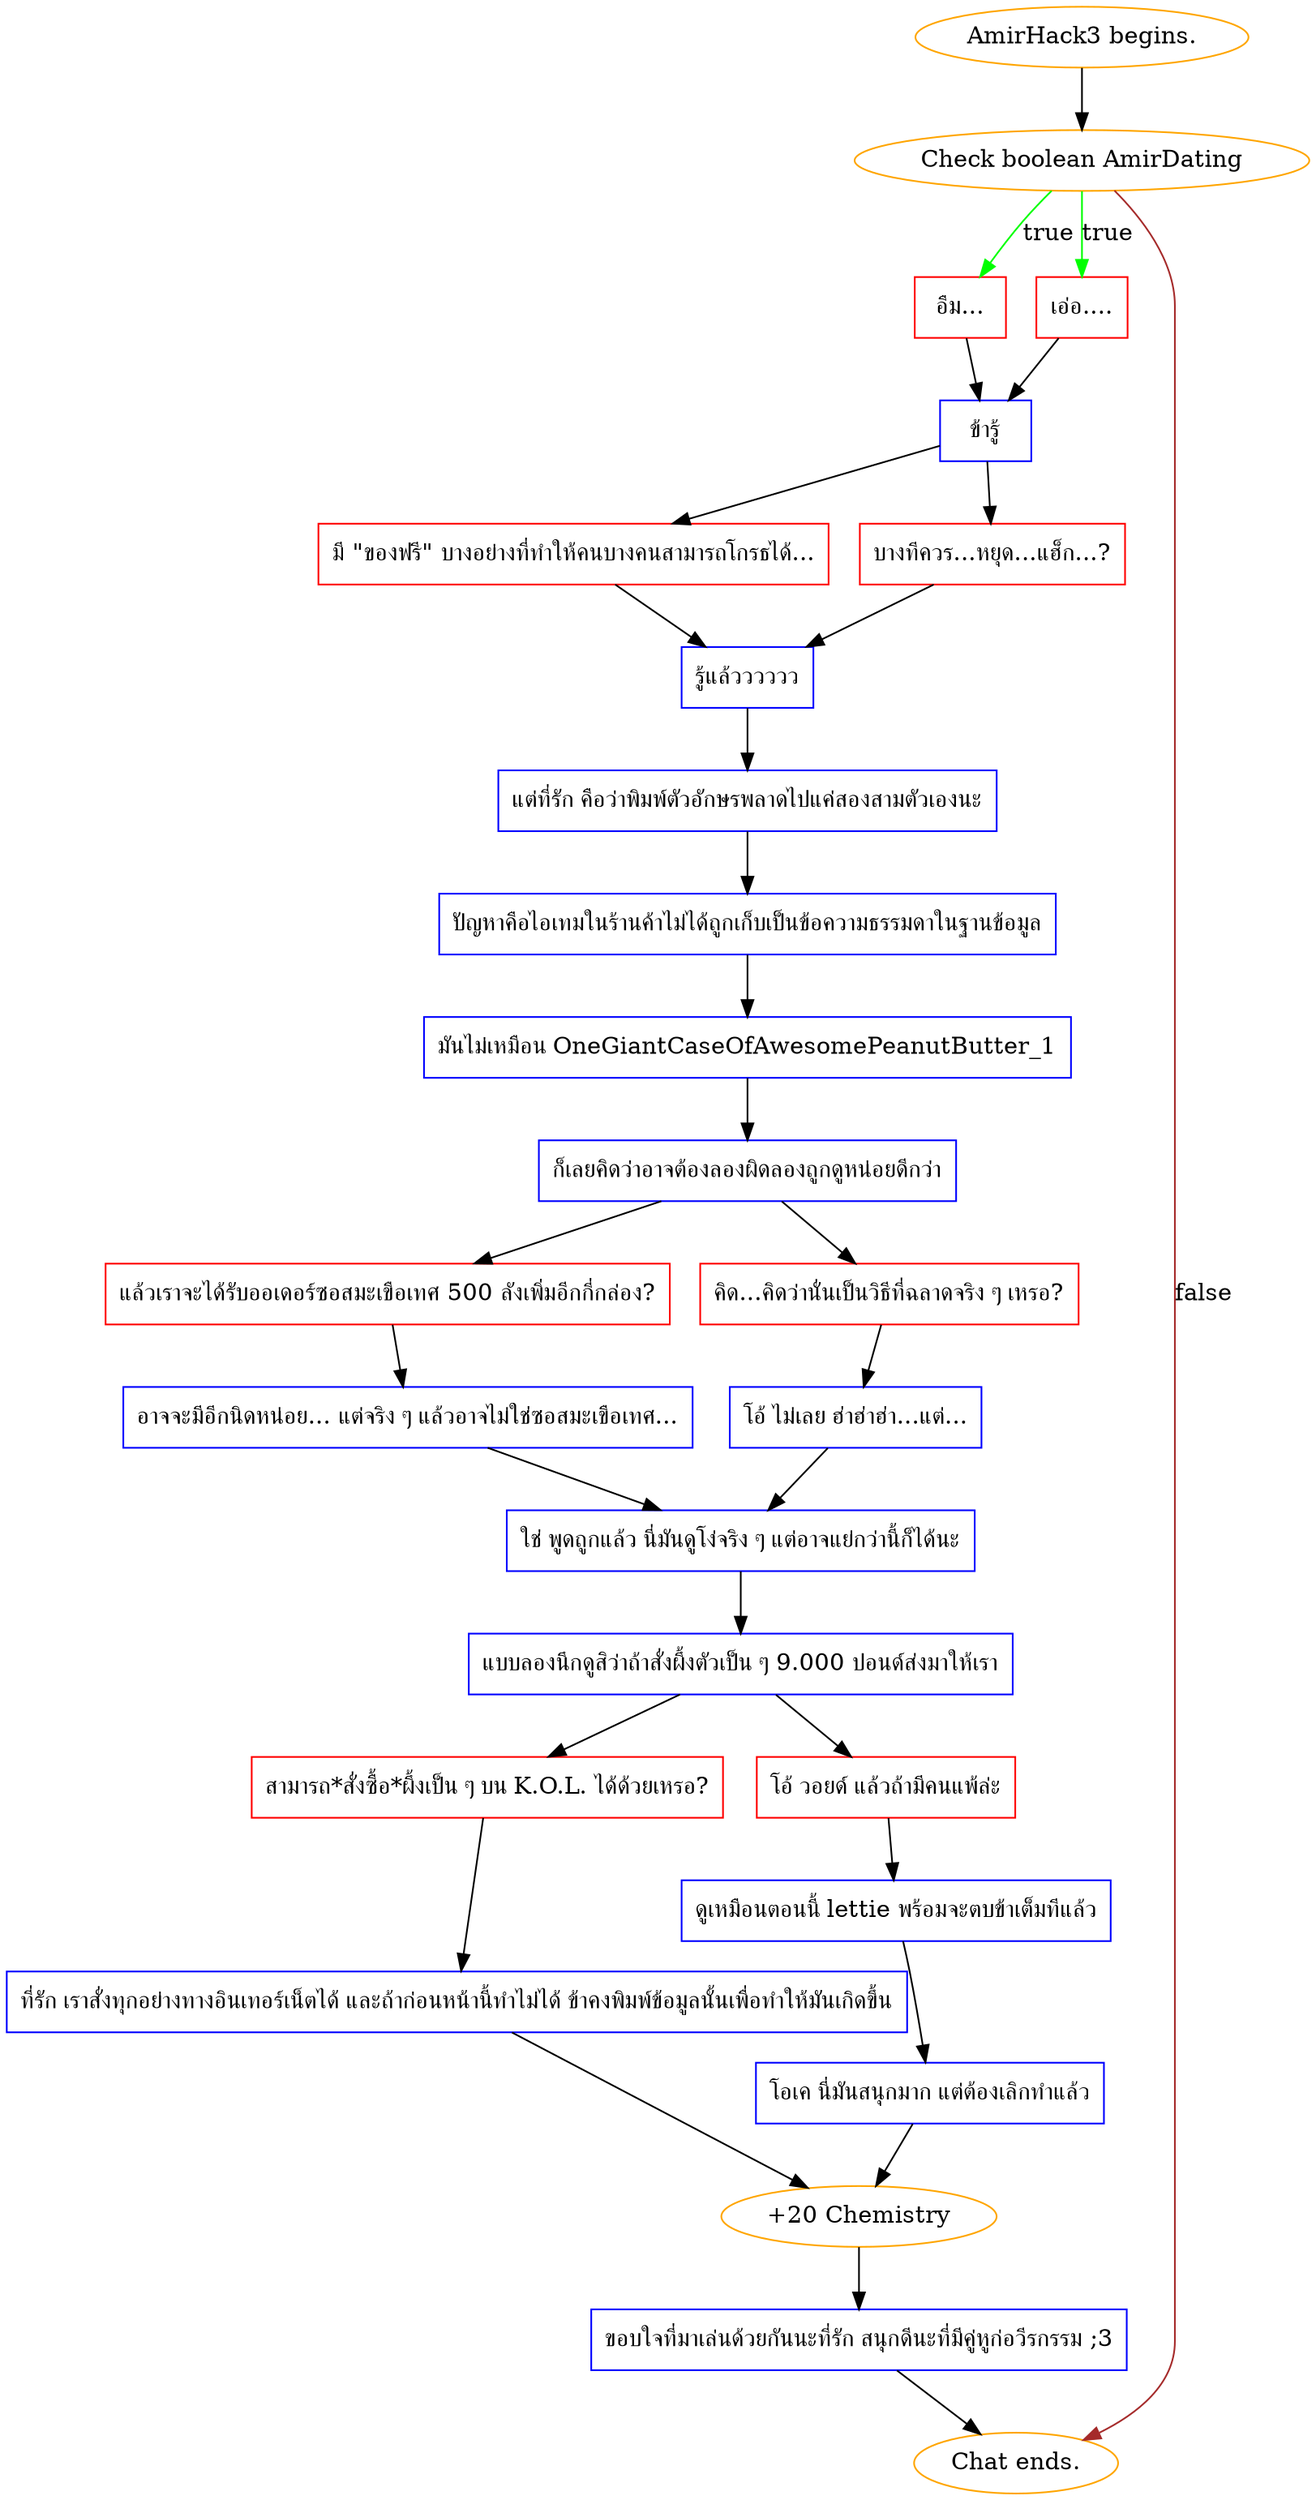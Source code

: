digraph {
	"AmirHack3 begins." [color=orange];
		"AmirHack3 begins." -> j3626745351;
	j3626745351 [label="Check boolean AmirDating",color=orange];
		j3626745351 -> j3358069683 [label=true,color=green];
		j3626745351 -> j1706399890 [label=true,color=green];
		j3626745351 -> "Chat ends." [label=false,color=brown];
	j3358069683 [label="อืม...",shape=box,color=red];
		j3358069683 -> j1855969720;
	j1706399890 [label="เอ่อ....",shape=box,color=red];
		j1706399890 -> j1855969720;
	"Chat ends." [color=orange];
	j1855969720 [label="ข้ารู้",shape=box,color=blue];
		j1855969720 -> j957536825;
		j1855969720 -> j3689078718;
	j957536825 [label="มี \"ของฟรี\" บางอย่างที่ทำให้คนบางคนสามารถโกรธได้...",shape=box,color=red];
		j957536825 -> j3628520505;
	j3689078718 [label="บางทีควร...หยุด...แฮ็ก...?",shape=box,color=red];
		j3689078718 -> j3628520505;
	j3628520505 [label="รู้แล้วววววว",shape=box,color=blue];
		j3628520505 -> j3246782078;
	j3246782078 [label="แต่ที่รัก คือว่าพิมพ์ตัวอักษรพลาดไปแค่สองสามตัวเองนะ",shape=box,color=blue];
		j3246782078 -> j3245856595;
	j3245856595 [label="ปัญหาคือไอเทมในร้านค้าไม่ได้ถูกเก็บเป็นข้อความธรรมดาในฐานข้อมูล",shape=box,color=blue];
		j3245856595 -> j717081643;
	j717081643 [label="มันไม่เหมือน OneGiantCaseOfAwesomePeanutButter_1",shape=box,color=blue];
		j717081643 -> j3931023410;
	j3931023410 [label="ก็เลยคิดว่าอาจต้องลองผิดลองถูกดูหน่อยดีกว่า",shape=box,color=blue];
		j3931023410 -> j2560958360;
		j3931023410 -> j2395974044;
	j2560958360 [label="แล้วเราจะได้รับออเดอร์ซอสมะเขือเทศ 500 ลังเพิ่มอีกกี่กล่อง?",shape=box,color=red];
		j2560958360 -> j4253147782;
	j2395974044 [label="คิด...คิดว่านั่นเป็นวิธีที่ฉลาดจริง ๆ เหรอ?",shape=box,color=red];
		j2395974044 -> j3649522792;
	j4253147782 [label="อาจจะมีอีกนิดหน่อย... แต่จริง ๆ แล้วอาจไม่ใช่ซอสมะเขือเทศ...",shape=box,color=blue];
		j4253147782 -> j731071163;
	j3649522792 [label="โอ้ ไม่เลย ฮ่าฮ่าฮ่า...แต่...",shape=box,color=blue];
		j3649522792 -> j731071163;
	j731071163 [label="ใช่ พูดถูกแล้ว นี่มันดูโง่จริง ๆ แต่อาจแย่กว่านี้ก็ได้นะ",shape=box,color=blue];
		j731071163 -> j2139911667;
	j2139911667 [label="แบบลองนึกดูสิว่าถ้าสั่งผึ้งตัวเป็น ๆ 9.000 ปอนด์ส่งมาให้เรา",shape=box,color=blue];
		j2139911667 -> j3828918436;
		j2139911667 -> j1716376575;
	j3828918436 [label="สามารถ*สั่งซื้อ*ผึ้งเป็น ๆ บน K.O.L. ได้ด้วยเหรอ?",shape=box,color=red];
		j3828918436 -> j3006661586;
	j1716376575 [label="โอ้ วอยด์ แล้วถ้ามีคนแพ้ล่ะ",shape=box,color=red];
		j1716376575 -> j3312576507;
	j3006661586 [label="ที่รัก เราสั่งทุกอย่างทางอินเทอร์เน็ตได้ และถ้าก่อนหน้านี้ทำไม่ได้ ข้าคงพิมพ์ข้อมูลนั้นเพื่อทำให้มันเกิดขึ้น",shape=box,color=blue];
		j3006661586 -> j1356350975;
	j3312576507 [label="ดูเหมือนตอนนี้ lettie พร้อมจะตบข้าเต็มทีแล้ว",shape=box,color=blue];
		j3312576507 -> j436006230;
	j1356350975 [label="+20 Chemistry",color=orange];
		j1356350975 -> j2744289795;
	j436006230 [label="โอเค นี่มันสนุกมาก แต่ต้องเลิกทำแล้ว",shape=box,color=blue];
		j436006230 -> j1356350975;
	j2744289795 [label="ขอบใจที่มาเล่นด้วยกันนะที่รัก สนุกดีนะที่มีคู่หูก่อวีรกรรม ;3",shape=box,color=blue];
		j2744289795 -> "Chat ends.";
}